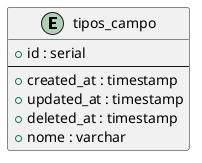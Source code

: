 @startuml
entity tipos_campo {
  +id : serial
  --
  +created_at : timestamp
  +updated_at : timestamp
  +deleted_at : timestamp
  +nome : varchar
}

@enduml